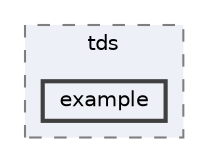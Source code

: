 digraph "src/tds/example"
{
 // LATEX_PDF_SIZE
  bgcolor="transparent";
  edge [fontname=Helvetica,fontsize=10,labelfontname=Helvetica,labelfontsize=10];
  node [fontname=Helvetica,fontsize=10,shape=box,height=0.2,width=0.4];
  compound=true
  subgraph clusterdir_f7308370ebb9c2ff76f3bdfe0748aabf {
    graph [ bgcolor="#edf0f7", pencolor="grey50", label="tds", fontname=Helvetica,fontsize=10 style="filled,dashed", URL="dir_f7308370ebb9c2ff76f3bdfe0748aabf.html",tooltip=""]
  dir_66c0b1abd56d99bc52d1cf04cdcfa94c [label="example", fillcolor="#edf0f7", color="grey25", style="filled,bold", URL="dir_66c0b1abd56d99bc52d1cf04cdcfa94c.html",tooltip=""];
  }
}
